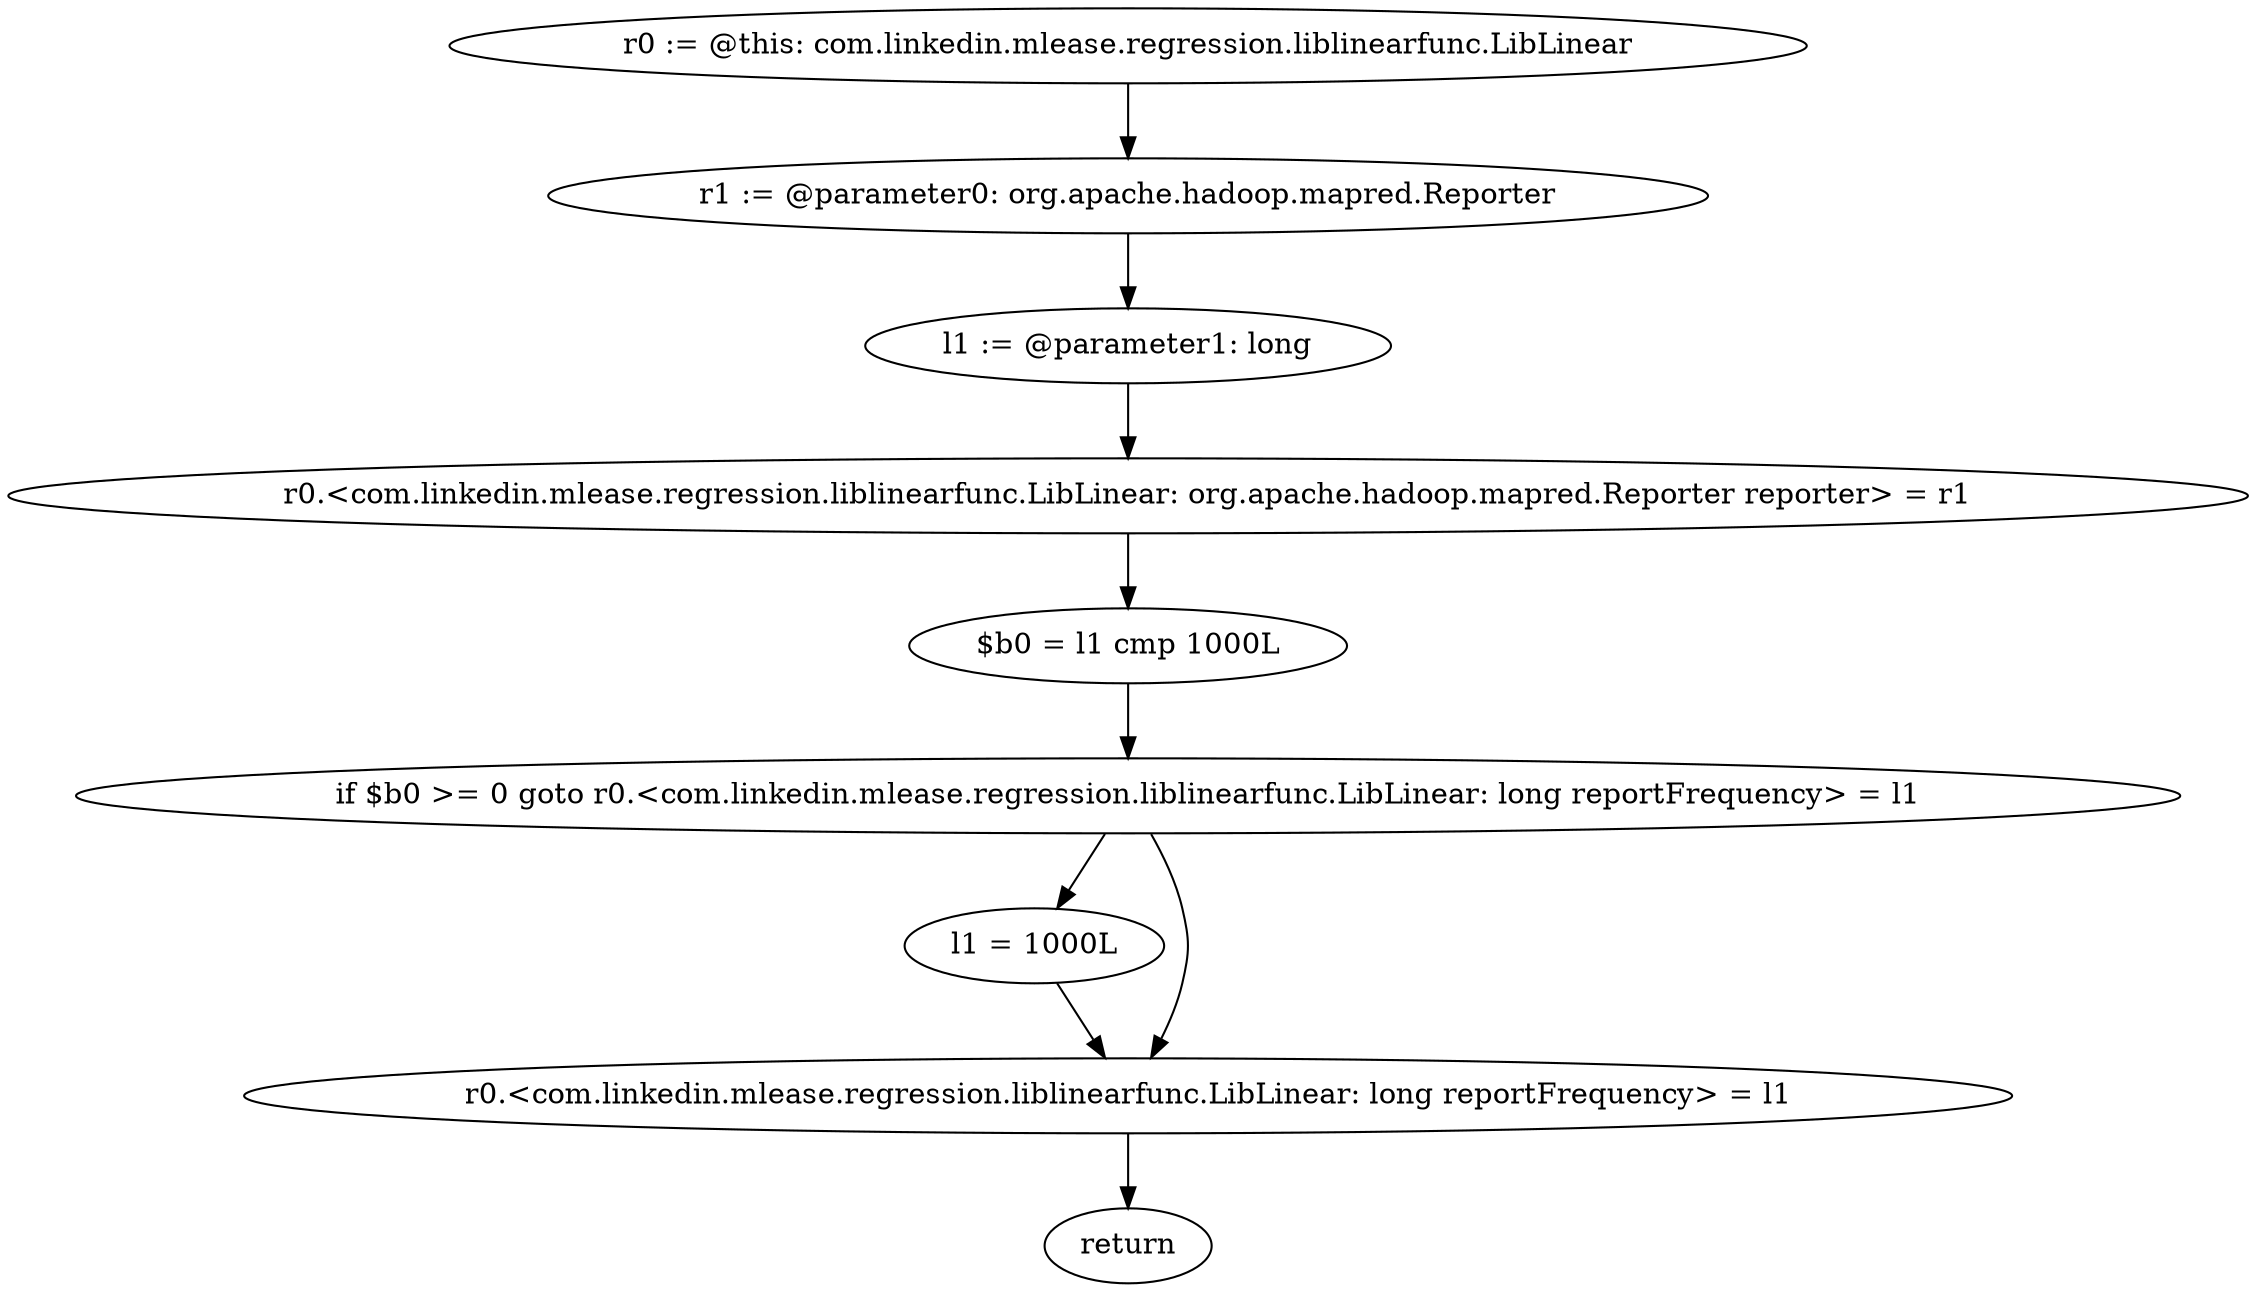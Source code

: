 digraph "unitGraph" {
    "r0 := @this: com.linkedin.mlease.regression.liblinearfunc.LibLinear"
    "r1 := @parameter0: org.apache.hadoop.mapred.Reporter"
    "l1 := @parameter1: long"
    "r0.<com.linkedin.mlease.regression.liblinearfunc.LibLinear: org.apache.hadoop.mapred.Reporter reporter> = r1"
    "$b0 = l1 cmp 1000L"
    "if $b0 >= 0 goto r0.<com.linkedin.mlease.regression.liblinearfunc.LibLinear: long reportFrequency> = l1"
    "l1 = 1000L"
    "r0.<com.linkedin.mlease.regression.liblinearfunc.LibLinear: long reportFrequency> = l1"
    "return"
    "r0 := @this: com.linkedin.mlease.regression.liblinearfunc.LibLinear"->"r1 := @parameter0: org.apache.hadoop.mapred.Reporter";
    "r1 := @parameter0: org.apache.hadoop.mapred.Reporter"->"l1 := @parameter1: long";
    "l1 := @parameter1: long"->"r0.<com.linkedin.mlease.regression.liblinearfunc.LibLinear: org.apache.hadoop.mapred.Reporter reporter> = r1";
    "r0.<com.linkedin.mlease.regression.liblinearfunc.LibLinear: org.apache.hadoop.mapred.Reporter reporter> = r1"->"$b0 = l1 cmp 1000L";
    "$b0 = l1 cmp 1000L"->"if $b0 >= 0 goto r0.<com.linkedin.mlease.regression.liblinearfunc.LibLinear: long reportFrequency> = l1";
    "if $b0 >= 0 goto r0.<com.linkedin.mlease.regression.liblinearfunc.LibLinear: long reportFrequency> = l1"->"l1 = 1000L";
    "if $b0 >= 0 goto r0.<com.linkedin.mlease.regression.liblinearfunc.LibLinear: long reportFrequency> = l1"->"r0.<com.linkedin.mlease.regression.liblinearfunc.LibLinear: long reportFrequency> = l1";
    "l1 = 1000L"->"r0.<com.linkedin.mlease.regression.liblinearfunc.LibLinear: long reportFrequency> = l1";
    "r0.<com.linkedin.mlease.regression.liblinearfunc.LibLinear: long reportFrequency> = l1"->"return";
}
